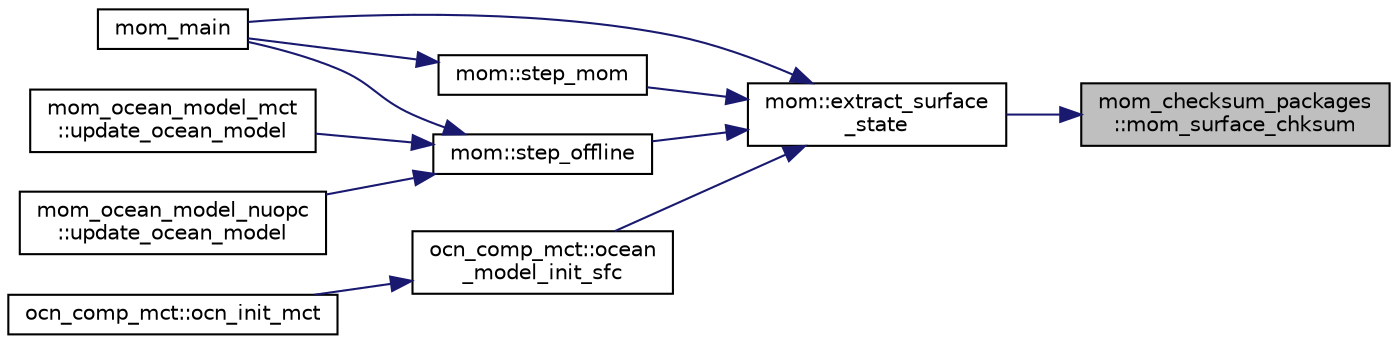 digraph "mom_checksum_packages::mom_surface_chksum"
{
 // INTERACTIVE_SVG=YES
 // LATEX_PDF_SIZE
  edge [fontname="Helvetica",fontsize="10",labelfontname="Helvetica",labelfontsize="10"];
  node [fontname="Helvetica",fontsize="10",shape=record];
  rankdir="RL";
  Node1 [label="mom_checksum_packages\l::mom_surface_chksum",height=0.2,width=0.4,color="black", fillcolor="grey75", style="filled", fontcolor="black",tooltip="Write out chksums for the ocean surface variables."];
  Node1 -> Node2 [dir="back",color="midnightblue",fontsize="10",style="solid",fontname="Helvetica"];
  Node2 [label="mom::extract_surface\l_state",height=0.2,width=0.4,color="black", fillcolor="white", style="filled",URL="$namespacemom.html#a6ba3b54bd0edbba06730741653552d58",tooltip="Set the surface (return) properties of the ocean model by setting the appropriate fields in sfc_state..."];
  Node2 -> Node3 [dir="back",color="midnightblue",fontsize="10",style="solid",fontname="Helvetica"];
  Node3 [label="mom_main",height=0.2,width=0.4,color="black", fillcolor="white", style="filled",URL="$MOM__driver_8F90.html#a08fffeb2d8e8acbf9ed4609be6d258c6",tooltip=" "];
  Node2 -> Node4 [dir="back",color="midnightblue",fontsize="10",style="solid",fontname="Helvetica"];
  Node4 [label="ocn_comp_mct::ocean\l_model_init_sfc",height=0.2,width=0.4,color="black", fillcolor="white", style="filled",URL="$namespaceocn__comp__mct.html#a5f19e1874046a092e4773c541467593b",tooltip="It has to be separate from the ocean_initialization call because the coupler module allocates the spa..."];
  Node4 -> Node5 [dir="back",color="midnightblue",fontsize="10",style="solid",fontname="Helvetica"];
  Node5 [label="ocn_comp_mct::ocn_init_mct",height=0.2,width=0.4,color="black", fillcolor="white", style="filled",URL="$namespaceocn__comp__mct.html#adfe794cbbae40df4bdb9fcec95d4ff9c",tooltip="This subroutine initializes MOM6."];
  Node2 -> Node6 [dir="back",color="midnightblue",fontsize="10",style="solid",fontname="Helvetica"];
  Node6 [label="mom::step_mom",height=0.2,width=0.4,color="black", fillcolor="white", style="filled",URL="$namespacemom.html#ad55f786e26bcd3445a7224f2fad54f7e",tooltip="This subroutine orchestrates the time stepping of MOM. The adiabatic dynamics are stepped by calls to..."];
  Node6 -> Node3 [dir="back",color="midnightblue",fontsize="10",style="solid",fontname="Helvetica"];
  Node2 -> Node7 [dir="back",color="midnightblue",fontsize="10",style="solid",fontname="Helvetica"];
  Node7 [label="mom::step_offline",height=0.2,width=0.4,color="black", fillcolor="white", style="filled",URL="$namespacemom.html#ade4f7557fcda73ffc12284d3cecf4182",tooltip="step_offline is the main driver for running tracers offline in MOM6. This has been primarily develope..."];
  Node7 -> Node3 [dir="back",color="midnightblue",fontsize="10",style="solid",fontname="Helvetica"];
  Node7 -> Node8 [dir="back",color="midnightblue",fontsize="10",style="solid",fontname="Helvetica"];
  Node8 [label="mom_ocean_model_mct\l::update_ocean_model",height=0.2,width=0.4,color="black", fillcolor="white", style="filled",URL="$namespacemom__ocean__model__mct.html#a422ba42ca07c0bf28ec5113aba4f1e96",tooltip="update_ocean_model uses the forcing in Ice_ocean_boundary to advance the ocean model's state from the..."];
  Node7 -> Node9 [dir="back",color="midnightblue",fontsize="10",style="solid",fontname="Helvetica"];
  Node9 [label="mom_ocean_model_nuopc\l::update_ocean_model",height=0.2,width=0.4,color="black", fillcolor="white", style="filled",URL="$namespacemom__ocean__model__nuopc.html#a02a87b4944febcc6828c55e8e4375e62",tooltip="update_ocean_model uses the forcing in Ice_ocean_boundary to advance the ocean model's state from the..."];
}
